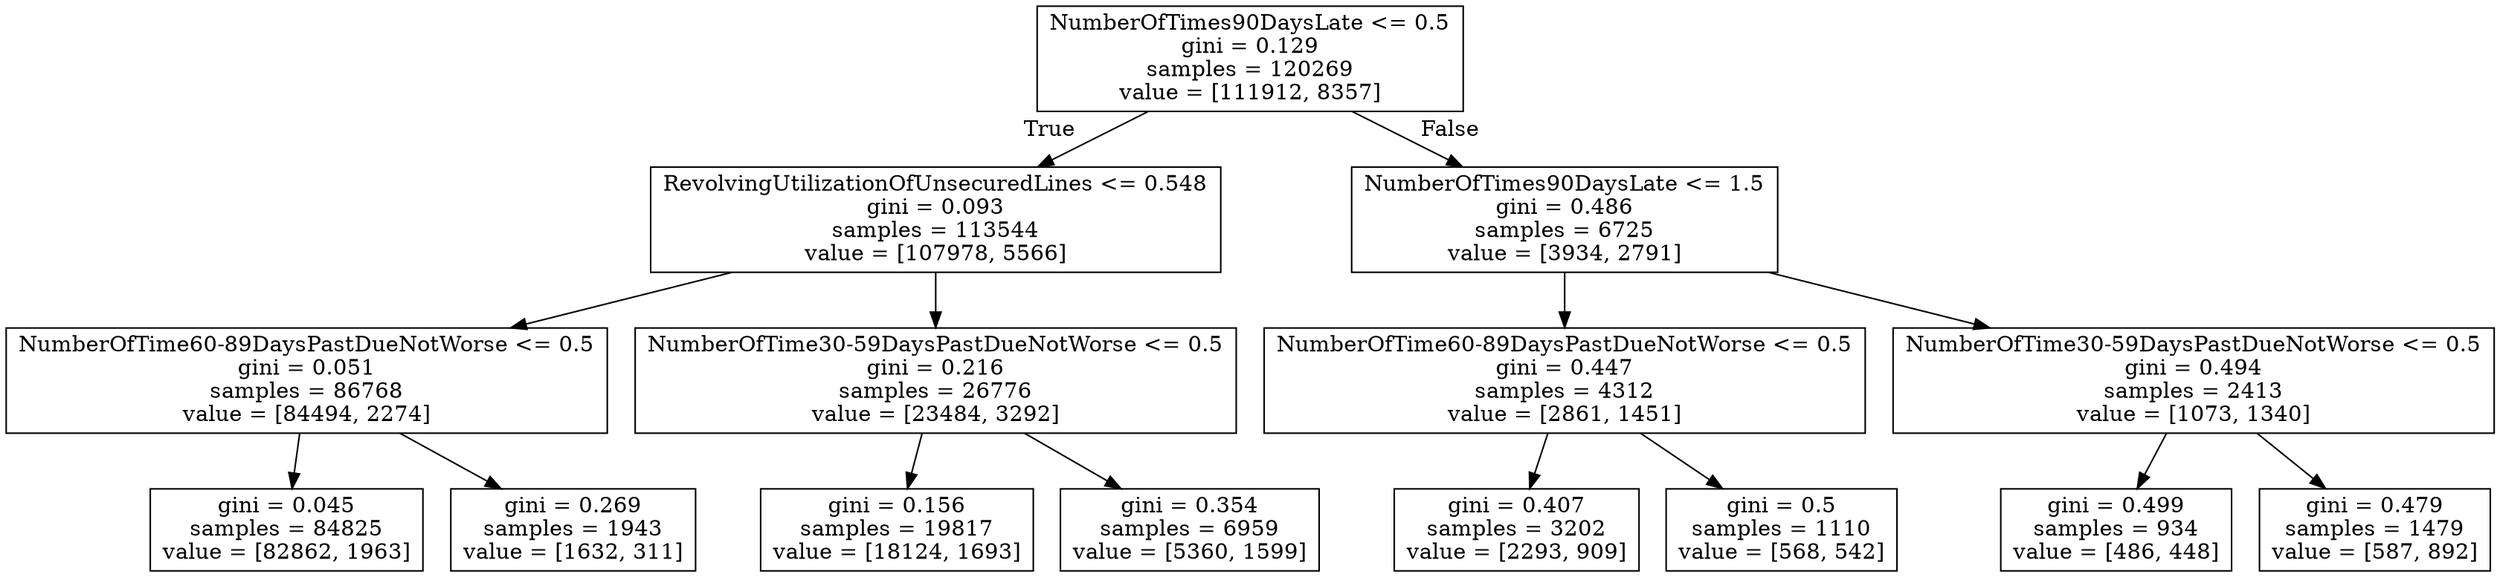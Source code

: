 digraph Tree {
node [shape=box] ;
0 [label="NumberOfTimes90DaysLate <= 0.5\ngini = 0.129\nsamples = 120269\nvalue = [111912, 8357]"] ;
1 [label="RevolvingUtilizationOfUnsecuredLines <= 0.548\ngini = 0.093\nsamples = 113544\nvalue = [107978, 5566]"] ;
0 -> 1 [labeldistance=2.5, labelangle=45, headlabel="True"] ;
2 [label="NumberOfTime60-89DaysPastDueNotWorse <= 0.5\ngini = 0.051\nsamples = 86768\nvalue = [84494, 2274]"] ;
1 -> 2 ;
3 [label="gini = 0.045\nsamples = 84825\nvalue = [82862, 1963]"] ;
2 -> 3 ;
4 [label="gini = 0.269\nsamples = 1943\nvalue = [1632, 311]"] ;
2 -> 4 ;
5 [label="NumberOfTime30-59DaysPastDueNotWorse <= 0.5\ngini = 0.216\nsamples = 26776\nvalue = [23484, 3292]"] ;
1 -> 5 ;
6 [label="gini = 0.156\nsamples = 19817\nvalue = [18124, 1693]"] ;
5 -> 6 ;
7 [label="gini = 0.354\nsamples = 6959\nvalue = [5360, 1599]"] ;
5 -> 7 ;
8 [label="NumberOfTimes90DaysLate <= 1.5\ngini = 0.486\nsamples = 6725\nvalue = [3934, 2791]"] ;
0 -> 8 [labeldistance=2.5, labelangle=-45, headlabel="False"] ;
9 [label="NumberOfTime60-89DaysPastDueNotWorse <= 0.5\ngini = 0.447\nsamples = 4312\nvalue = [2861, 1451]"] ;
8 -> 9 ;
10 [label="gini = 0.407\nsamples = 3202\nvalue = [2293, 909]"] ;
9 -> 10 ;
11 [label="gini = 0.5\nsamples = 1110\nvalue = [568, 542]"] ;
9 -> 11 ;
12 [label="NumberOfTime30-59DaysPastDueNotWorse <= 0.5\ngini = 0.494\nsamples = 2413\nvalue = [1073, 1340]"] ;
8 -> 12 ;
13 [label="gini = 0.499\nsamples = 934\nvalue = [486, 448]"] ;
12 -> 13 ;
14 [label="gini = 0.479\nsamples = 1479\nvalue = [587, 892]"] ;
12 -> 14 ;
}